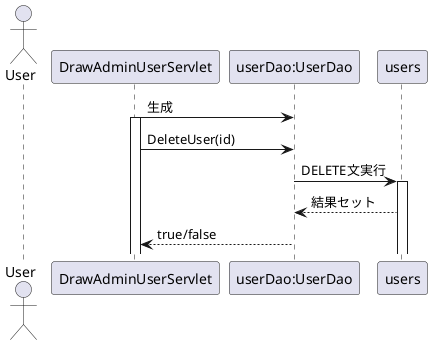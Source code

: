 @startuml 
actor User
participant "DrawAdminUserServlet" as A
participant "userDao:UserDao" as B
participant "users" as C
A -> B: 生成
activate A
A -> B: DeleteUser(id)
B -> C: DELETE文実行
activate C
C --> B: 結果セット
B --> A: true/false
@enduml